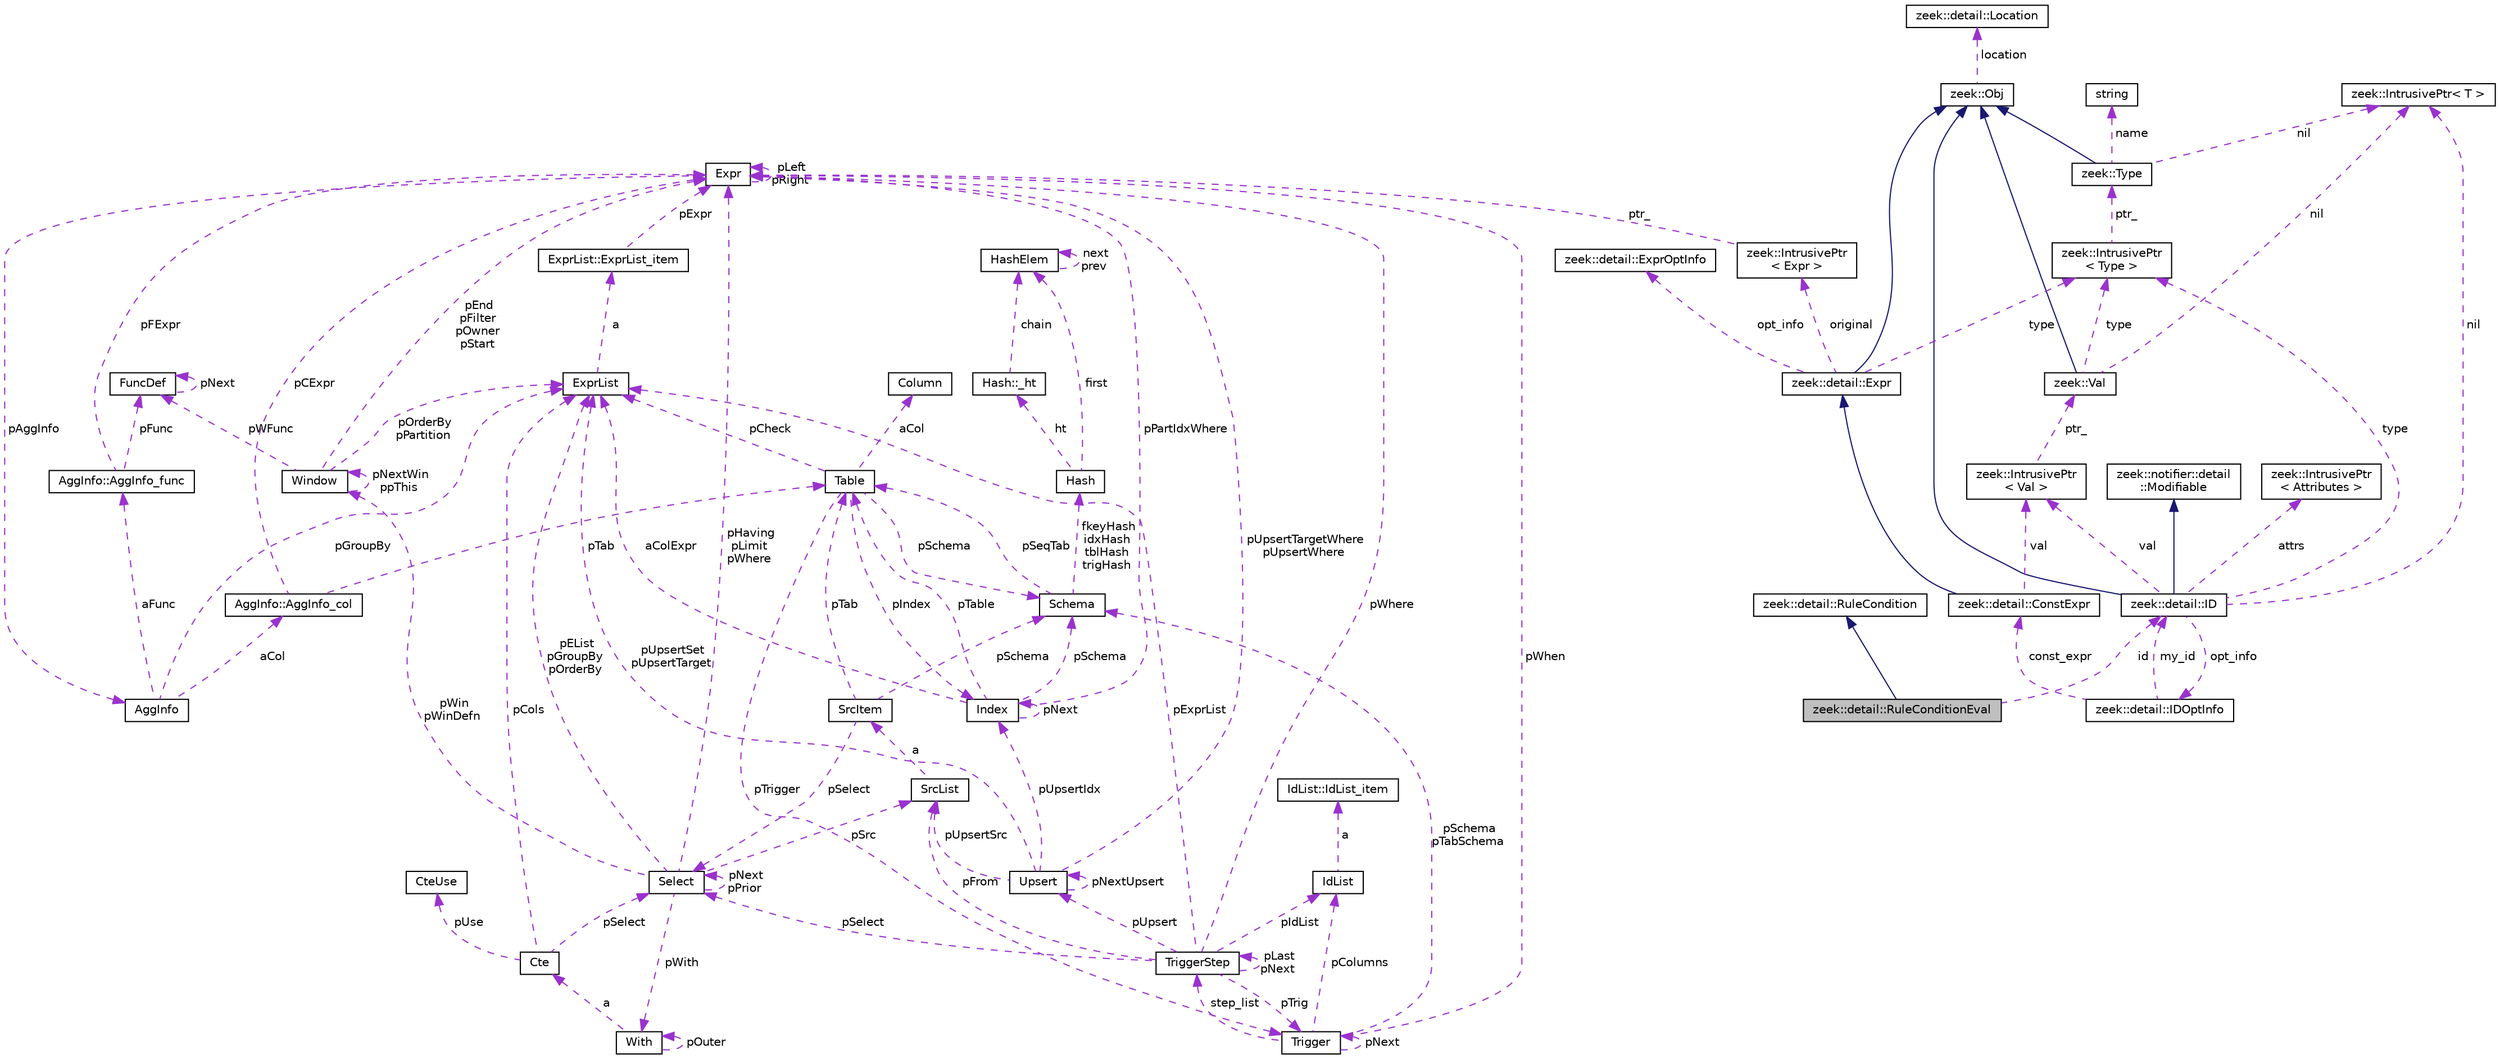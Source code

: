 digraph "zeek::detail::RuleConditionEval"
{
 // LATEX_PDF_SIZE
  edge [fontname="Helvetica",fontsize="10",labelfontname="Helvetica",labelfontsize="10"];
  node [fontname="Helvetica",fontsize="10",shape=record];
  Node1 [label="zeek::detail::RuleConditionEval",height=0.2,width=0.4,color="black", fillcolor="grey75", style="filled", fontcolor="black",tooltip=" "];
  Node2 -> Node1 [dir="back",color="midnightblue",fontsize="10",style="solid",fontname="Helvetica"];
  Node2 [label="zeek::detail::RuleCondition",height=0.2,width=0.4,color="black", fillcolor="white", style="filled",URL="$d1/df4/classzeek_1_1detail_1_1RuleCondition.html",tooltip=" "];
  Node3 -> Node1 [dir="back",color="darkorchid3",fontsize="10",style="dashed",label=" id" ,fontname="Helvetica"];
  Node3 [label="zeek::detail::ID",height=0.2,width=0.4,color="black", fillcolor="white", style="filled",URL="$d1/dcf/classzeek_1_1detail_1_1ID.html",tooltip=" "];
  Node4 -> Node3 [dir="back",color="midnightblue",fontsize="10",style="solid",fontname="Helvetica"];
  Node4 [label="zeek::Obj",height=0.2,width=0.4,color="black", fillcolor="white", style="filled",URL="$dd/df1/classzeek_1_1Obj.html",tooltip=" "];
  Node5 -> Node4 [dir="back",color="darkorchid3",fontsize="10",style="dashed",label=" location" ,fontname="Helvetica"];
  Node5 [label="zeek::detail::Location",height=0.2,width=0.4,color="black", fillcolor="white", style="filled",URL="$d5/d1d/classzeek_1_1detail_1_1Location.html",tooltip=" "];
  Node6 -> Node3 [dir="back",color="midnightblue",fontsize="10",style="solid",fontname="Helvetica"];
  Node6 [label="zeek::notifier::detail\l::Modifiable",height=0.2,width=0.4,color="black", fillcolor="white", style="filled",URL="$d8/d87/classzeek_1_1notifier_1_1detail_1_1Modifiable.html",tooltip=" "];
  Node7 -> Node3 [dir="back",color="darkorchid3",fontsize="10",style="dashed",label=" nil" ,fontname="Helvetica"];
  Node7 [label="zeek::IntrusivePtr\< T \>",height=0.2,width=0.4,color="black", fillcolor="white", style="filled",URL="$d6/dba/classzeek_1_1IntrusivePtr.html",tooltip=" "];
  Node8 -> Node3 [dir="back",color="darkorchid3",fontsize="10",style="dashed",label=" type" ,fontname="Helvetica"];
  Node8 [label="zeek::IntrusivePtr\l\< Type \>",height=0.2,width=0.4,color="black", fillcolor="white", style="filled",URL="$d6/dba/classzeek_1_1IntrusivePtr.html",tooltip=" "];
  Node9 -> Node8 [dir="back",color="darkorchid3",fontsize="10",style="dashed",label=" ptr_" ,fontname="Helvetica"];
  Node9 [label="zeek::Type",height=0.2,width=0.4,color="black", fillcolor="white", style="filled",URL="$d0/d4f/classzeek_1_1Type.html",tooltip=" "];
  Node4 -> Node9 [dir="back",color="midnightblue",fontsize="10",style="solid",fontname="Helvetica"];
  Node7 -> Node9 [dir="back",color="darkorchid3",fontsize="10",style="dashed",label=" nil" ,fontname="Helvetica"];
  Node10 -> Node9 [dir="back",color="darkorchid3",fontsize="10",style="dashed",label=" name" ,fontname="Helvetica"];
  Node10 [label="string",height=0.2,width=0.4,color="black", fillcolor="white", style="filled",tooltip=" "];
  Node11 -> Node3 [dir="back",color="darkorchid3",fontsize="10",style="dashed",label=" val" ,fontname="Helvetica"];
  Node11 [label="zeek::IntrusivePtr\l\< Val \>",height=0.2,width=0.4,color="black", fillcolor="white", style="filled",URL="$d6/dba/classzeek_1_1IntrusivePtr.html",tooltip=" "];
  Node12 -> Node11 [dir="back",color="darkorchid3",fontsize="10",style="dashed",label=" ptr_" ,fontname="Helvetica"];
  Node12 [label="zeek::Val",height=0.2,width=0.4,color="black", fillcolor="white", style="filled",URL="$de/d49/classzeek_1_1Val.html",tooltip=" "];
  Node4 -> Node12 [dir="back",color="midnightblue",fontsize="10",style="solid",fontname="Helvetica"];
  Node7 -> Node12 [dir="back",color="darkorchid3",fontsize="10",style="dashed",label=" nil" ,fontname="Helvetica"];
  Node8 -> Node12 [dir="back",color="darkorchid3",fontsize="10",style="dashed",label=" type" ,fontname="Helvetica"];
  Node13 -> Node3 [dir="back",color="darkorchid3",fontsize="10",style="dashed",label=" attrs" ,fontname="Helvetica"];
  Node13 [label="zeek::IntrusivePtr\l\< Attributes \>",height=0.2,width=0.4,color="black", fillcolor="white", style="filled",URL="$d6/dba/classzeek_1_1IntrusivePtr.html",tooltip=" "];
  Node14 -> Node3 [dir="back",color="darkorchid3",fontsize="10",style="dashed",label=" opt_info" ,fontname="Helvetica"];
  Node14 [label="zeek::detail::IDOptInfo",height=0.2,width=0.4,color="black", fillcolor="white", style="filled",URL="$dd/dcb/classzeek_1_1detail_1_1IDOptInfo.html",tooltip=" "];
  Node15 -> Node14 [dir="back",color="darkorchid3",fontsize="10",style="dashed",label=" const_expr" ,fontname="Helvetica"];
  Node15 [label="zeek::detail::ConstExpr",height=0.2,width=0.4,color="black", fillcolor="white", style="filled",URL="$db/db7/classzeek_1_1detail_1_1ConstExpr.html",tooltip=" "];
  Node16 -> Node15 [dir="back",color="midnightblue",fontsize="10",style="solid",fontname="Helvetica"];
  Node16 [label="zeek::detail::Expr",height=0.2,width=0.4,color="black", fillcolor="white", style="filled",URL="$dc/d54/classzeek_1_1detail_1_1Expr.html",tooltip=" "];
  Node4 -> Node16 [dir="back",color="midnightblue",fontsize="10",style="solid",fontname="Helvetica"];
  Node8 -> Node16 [dir="back",color="darkorchid3",fontsize="10",style="dashed",label=" type" ,fontname="Helvetica"];
  Node17 -> Node16 [dir="back",color="darkorchid3",fontsize="10",style="dashed",label=" original" ,fontname="Helvetica"];
  Node17 [label="zeek::IntrusivePtr\l\< Expr \>",height=0.2,width=0.4,color="black", fillcolor="white", style="filled",URL="$d6/dba/classzeek_1_1IntrusivePtr.html",tooltip=" "];
  Node18 -> Node17 [dir="back",color="darkorchid3",fontsize="10",style="dashed",label=" ptr_" ,fontname="Helvetica"];
  Node18 [label="Expr",height=0.2,width=0.4,color="black", fillcolor="white", style="filled",URL="$db/d1b/sqlite3_8c.html#d4/dfb/structExpr",tooltip=" "];
  Node18 -> Node18 [dir="back",color="darkorchid3",fontsize="10",style="dashed",label=" pLeft\npRight" ,fontname="Helvetica"];
  Node19 -> Node18 [dir="back",color="darkorchid3",fontsize="10",style="dashed",label=" pAggInfo" ,fontname="Helvetica"];
  Node19 [label="AggInfo",height=0.2,width=0.4,color="black", fillcolor="white", style="filled",URL="$db/d1b/sqlite3_8c.html#d2/dc8/structAggInfo",tooltip=" "];
  Node20 -> Node19 [dir="back",color="darkorchid3",fontsize="10",style="dashed",label=" pGroupBy" ,fontname="Helvetica"];
  Node20 [label="ExprList",height=0.2,width=0.4,color="black", fillcolor="white", style="filled",URL="$db/d1b/sqlite3_8c.html#d5/d5c/structExprList",tooltip=" "];
  Node21 -> Node20 [dir="back",color="darkorchid3",fontsize="10",style="dashed",label=" a" ,fontname="Helvetica"];
  Node21 [label="ExprList::ExprList_item",height=0.2,width=0.4,color="black", fillcolor="white", style="filled",URL="$db/d1b/sqlite3_8c.html#d8/dae/structExprList_1_1ExprList__item",tooltip=" "];
  Node18 -> Node21 [dir="back",color="darkorchid3",fontsize="10",style="dashed",label=" pExpr" ,fontname="Helvetica"];
  Node22 -> Node19 [dir="back",color="darkorchid3",fontsize="10",style="dashed",label=" aCol" ,fontname="Helvetica"];
  Node22 [label="AggInfo::AggInfo_col",height=0.2,width=0.4,color="black", fillcolor="white", style="filled",URL="$db/d1b/sqlite3_8c.html#d6/d3a/structAggInfo_1_1AggInfo__col",tooltip=" "];
  Node23 -> Node22 [dir="back",color="darkorchid3",fontsize="10",style="dashed",label=" pTab" ,fontname="Helvetica"];
  Node23 [label="Table",height=0.2,width=0.4,color="black", fillcolor="white", style="filled",URL="$db/d1b/sqlite3_8c.html#dc/dcb/structTable",tooltip=" "];
  Node24 -> Node23 [dir="back",color="darkorchid3",fontsize="10",style="dashed",label=" aCol" ,fontname="Helvetica"];
  Node24 [label="Column",height=0.2,width=0.4,color="black", fillcolor="white", style="filled",URL="$db/d1b/sqlite3_8c.html#dc/dc1/structColumn",tooltip=" "];
  Node25 -> Node23 [dir="back",color="darkorchid3",fontsize="10",style="dashed",label=" pIndex" ,fontname="Helvetica"];
  Node25 [label="Index",height=0.2,width=0.4,color="black", fillcolor="white", style="filled",URL="$db/d1b/sqlite3_8c.html#df/d86/structIndex",tooltip=" "];
  Node23 -> Node25 [dir="back",color="darkorchid3",fontsize="10",style="dashed",label=" pTable" ,fontname="Helvetica"];
  Node25 -> Node25 [dir="back",color="darkorchid3",fontsize="10",style="dashed",label=" pNext" ,fontname="Helvetica"];
  Node26 -> Node25 [dir="back",color="darkorchid3",fontsize="10",style="dashed",label=" pSchema" ,fontname="Helvetica"];
  Node26 [label="Schema",height=0.2,width=0.4,color="black", fillcolor="white", style="filled",URL="$db/d1b/sqlite3_8c.html#d8/db0/structSchema",tooltip=" "];
  Node27 -> Node26 [dir="back",color="darkorchid3",fontsize="10",style="dashed",label=" fkeyHash\nidxHash\ntblHash\ntrigHash" ,fontname="Helvetica"];
  Node27 [label="Hash",height=0.2,width=0.4,color="black", fillcolor="white", style="filled",URL="$db/d1b/sqlite3_8c.html#d1/dbe/structHash",tooltip=" "];
  Node28 -> Node27 [dir="back",color="darkorchid3",fontsize="10",style="dashed",label=" first" ,fontname="Helvetica"];
  Node28 [label="HashElem",height=0.2,width=0.4,color="black", fillcolor="white", style="filled",URL="$db/d1b/sqlite3_8c.html#da/d21/structHashElem",tooltip=" "];
  Node28 -> Node28 [dir="back",color="darkorchid3",fontsize="10",style="dashed",label=" next\nprev" ,fontname="Helvetica"];
  Node29 -> Node27 [dir="back",color="darkorchid3",fontsize="10",style="dashed",label=" ht" ,fontname="Helvetica"];
  Node29 [label="Hash::_ht",height=0.2,width=0.4,color="black", fillcolor="white", style="filled",URL="$db/d1b/sqlite3_8c.html#d7/d1f/structHash_1_1__ht",tooltip=" "];
  Node28 -> Node29 [dir="back",color="darkorchid3",fontsize="10",style="dashed",label=" chain" ,fontname="Helvetica"];
  Node23 -> Node26 [dir="back",color="darkorchid3",fontsize="10",style="dashed",label=" pSeqTab" ,fontname="Helvetica"];
  Node18 -> Node25 [dir="back",color="darkorchid3",fontsize="10",style="dashed",label=" pPartIdxWhere" ,fontname="Helvetica"];
  Node20 -> Node25 [dir="back",color="darkorchid3",fontsize="10",style="dashed",label=" aColExpr" ,fontname="Helvetica"];
  Node20 -> Node23 [dir="back",color="darkorchid3",fontsize="10",style="dashed",label=" pCheck" ,fontname="Helvetica"];
  Node30 -> Node23 [dir="back",color="darkorchid3",fontsize="10",style="dashed",label=" pTrigger" ,fontname="Helvetica"];
  Node30 [label="Trigger",height=0.2,width=0.4,color="black", fillcolor="white", style="filled",URL="$db/d1b/sqlite3_8c.html#dc/d15/structTrigger",tooltip=" "];
  Node18 -> Node30 [dir="back",color="darkorchid3",fontsize="10",style="dashed",label=" pWhen" ,fontname="Helvetica"];
  Node31 -> Node30 [dir="back",color="darkorchid3",fontsize="10",style="dashed",label=" pColumns" ,fontname="Helvetica"];
  Node31 [label="IdList",height=0.2,width=0.4,color="black", fillcolor="white", style="filled",URL="$db/d1b/sqlite3_8c.html#da/d69/structIdList",tooltip=" "];
  Node32 -> Node31 [dir="back",color="darkorchid3",fontsize="10",style="dashed",label=" a" ,fontname="Helvetica"];
  Node32 [label="IdList::IdList_item",height=0.2,width=0.4,color="black", fillcolor="white", style="filled",URL="$db/d1b/sqlite3_8c.html#d4/dc3/structIdList_1_1IdList__item",tooltip=" "];
  Node26 -> Node30 [dir="back",color="darkorchid3",fontsize="10",style="dashed",label=" pSchema\npTabSchema" ,fontname="Helvetica"];
  Node33 -> Node30 [dir="back",color="darkorchid3",fontsize="10",style="dashed",label=" step_list" ,fontname="Helvetica"];
  Node33 [label="TriggerStep",height=0.2,width=0.4,color="black", fillcolor="white", style="filled",URL="$db/d1b/sqlite3_8c.html#d5/da5/structTriggerStep",tooltip=" "];
  Node30 -> Node33 [dir="back",color="darkorchid3",fontsize="10",style="dashed",label=" pTrig" ,fontname="Helvetica"];
  Node34 -> Node33 [dir="back",color="darkorchid3",fontsize="10",style="dashed",label=" pSelect" ,fontname="Helvetica"];
  Node34 [label="Select",height=0.2,width=0.4,color="black", fillcolor="white", style="filled",URL="$db/d1b/sqlite3_8c.html#dd/d39/structSelect",tooltip=" "];
  Node20 -> Node34 [dir="back",color="darkorchid3",fontsize="10",style="dashed",label=" pEList\npGroupBy\npOrderBy" ,fontname="Helvetica"];
  Node35 -> Node34 [dir="back",color="darkorchid3",fontsize="10",style="dashed",label=" pSrc" ,fontname="Helvetica"];
  Node35 [label="SrcList",height=0.2,width=0.4,color="black", fillcolor="white", style="filled",URL="$db/d1b/sqlite3_8c.html#de/deb/structSrcList",tooltip=" "];
  Node36 -> Node35 [dir="back",color="darkorchid3",fontsize="10",style="dashed",label=" a" ,fontname="Helvetica"];
  Node36 [label="SrcItem",height=0.2,width=0.4,color="black", fillcolor="white", style="filled",URL="$db/d1b/sqlite3_8c.html#d0/d26/structSrcItem",tooltip=" "];
  Node26 -> Node36 [dir="back",color="darkorchid3",fontsize="10",style="dashed",label=" pSchema" ,fontname="Helvetica"];
  Node23 -> Node36 [dir="back",color="darkorchid3",fontsize="10",style="dashed",label=" pTab" ,fontname="Helvetica"];
  Node34 -> Node36 [dir="back",color="darkorchid3",fontsize="10",style="dashed",label=" pSelect" ,fontname="Helvetica"];
  Node18 -> Node34 [dir="back",color="darkorchid3",fontsize="10",style="dashed",label=" pHaving\npLimit\npWhere" ,fontname="Helvetica"];
  Node34 -> Node34 [dir="back",color="darkorchid3",fontsize="10",style="dashed",label=" pNext\npPrior" ,fontname="Helvetica"];
  Node37 -> Node34 [dir="back",color="darkorchid3",fontsize="10",style="dashed",label=" pWith" ,fontname="Helvetica"];
  Node37 [label="With",height=0.2,width=0.4,color="black", fillcolor="white", style="filled",URL="$db/d1b/sqlite3_8c.html#df/d70/structWith",tooltip=" "];
  Node37 -> Node37 [dir="back",color="darkorchid3",fontsize="10",style="dashed",label=" pOuter" ,fontname="Helvetica"];
  Node38 -> Node37 [dir="back",color="darkorchid3",fontsize="10",style="dashed",label=" a" ,fontname="Helvetica"];
  Node38 [label="Cte",height=0.2,width=0.4,color="black", fillcolor="white", style="filled",URL="$db/d1b/sqlite3_8c.html#da/dbd/structCte",tooltip=" "];
  Node20 -> Node38 [dir="back",color="darkorchid3",fontsize="10",style="dashed",label=" pCols" ,fontname="Helvetica"];
  Node34 -> Node38 [dir="back",color="darkorchid3",fontsize="10",style="dashed",label=" pSelect" ,fontname="Helvetica"];
  Node39 -> Node38 [dir="back",color="darkorchid3",fontsize="10",style="dashed",label=" pUse" ,fontname="Helvetica"];
  Node39 [label="CteUse",height=0.2,width=0.4,color="black", fillcolor="white", style="filled",URL="$db/d1b/sqlite3_8c.html#d1/d27/structCteUse",tooltip=" "];
  Node40 -> Node34 [dir="back",color="darkorchid3",fontsize="10",style="dashed",label=" pWin\npWinDefn" ,fontname="Helvetica"];
  Node40 [label="Window",height=0.2,width=0.4,color="black", fillcolor="white", style="filled",URL="$db/d1b/sqlite3_8c.html#d6/d08/structWindow",tooltip=" "];
  Node20 -> Node40 [dir="back",color="darkorchid3",fontsize="10",style="dashed",label=" pOrderBy\npPartition" ,fontname="Helvetica"];
  Node18 -> Node40 [dir="back",color="darkorchid3",fontsize="10",style="dashed",label=" pEnd\npFilter\npOwner\npStart" ,fontname="Helvetica"];
  Node40 -> Node40 [dir="back",color="darkorchid3",fontsize="10",style="dashed",label=" pNextWin\nppThis" ,fontname="Helvetica"];
  Node41 -> Node40 [dir="back",color="darkorchid3",fontsize="10",style="dashed",label=" pWFunc" ,fontname="Helvetica"];
  Node41 [label="FuncDef",height=0.2,width=0.4,color="black", fillcolor="white", style="filled",URL="$d1/d3a/structFuncDef.html",tooltip=" "];
  Node41 -> Node41 [dir="back",color="darkorchid3",fontsize="10",style="dashed",label=" pNext" ,fontname="Helvetica"];
  Node35 -> Node33 [dir="back",color="darkorchid3",fontsize="10",style="dashed",label=" pFrom" ,fontname="Helvetica"];
  Node18 -> Node33 [dir="back",color="darkorchid3",fontsize="10",style="dashed",label=" pWhere" ,fontname="Helvetica"];
  Node20 -> Node33 [dir="back",color="darkorchid3",fontsize="10",style="dashed",label=" pExprList" ,fontname="Helvetica"];
  Node31 -> Node33 [dir="back",color="darkorchid3",fontsize="10",style="dashed",label=" pIdList" ,fontname="Helvetica"];
  Node42 -> Node33 [dir="back",color="darkorchid3",fontsize="10",style="dashed",label=" pUpsert" ,fontname="Helvetica"];
  Node42 [label="Upsert",height=0.2,width=0.4,color="black", fillcolor="white", style="filled",URL="$db/d1b/sqlite3_8c.html#da/d8e/structUpsert",tooltip=" "];
  Node20 -> Node42 [dir="back",color="darkorchid3",fontsize="10",style="dashed",label=" pUpsertSet\npUpsertTarget" ,fontname="Helvetica"];
  Node18 -> Node42 [dir="back",color="darkorchid3",fontsize="10",style="dashed",label=" pUpsertTargetWhere\npUpsertWhere" ,fontname="Helvetica"];
  Node42 -> Node42 [dir="back",color="darkorchid3",fontsize="10",style="dashed",label=" pNextUpsert" ,fontname="Helvetica"];
  Node25 -> Node42 [dir="back",color="darkorchid3",fontsize="10",style="dashed",label=" pUpsertIdx" ,fontname="Helvetica"];
  Node35 -> Node42 [dir="back",color="darkorchid3",fontsize="10",style="dashed",label=" pUpsertSrc" ,fontname="Helvetica"];
  Node33 -> Node33 [dir="back",color="darkorchid3",fontsize="10",style="dashed",label=" pLast\npNext" ,fontname="Helvetica"];
  Node30 -> Node30 [dir="back",color="darkorchid3",fontsize="10",style="dashed",label=" pNext" ,fontname="Helvetica"];
  Node26 -> Node23 [dir="back",color="darkorchid3",fontsize="10",style="dashed",label=" pSchema" ,fontname="Helvetica"];
  Node18 -> Node22 [dir="back",color="darkorchid3",fontsize="10",style="dashed",label=" pCExpr" ,fontname="Helvetica"];
  Node43 -> Node19 [dir="back",color="darkorchid3",fontsize="10",style="dashed",label=" aFunc" ,fontname="Helvetica"];
  Node43 [label="AggInfo::AggInfo_func",height=0.2,width=0.4,color="black", fillcolor="white", style="filled",URL="$db/d1b/sqlite3_8c.html#d3/d2e/structAggInfo_1_1AggInfo__func",tooltip=" "];
  Node18 -> Node43 [dir="back",color="darkorchid3",fontsize="10",style="dashed",label=" pFExpr" ,fontname="Helvetica"];
  Node41 -> Node43 [dir="back",color="darkorchid3",fontsize="10",style="dashed",label=" pFunc" ,fontname="Helvetica"];
  Node44 -> Node16 [dir="back",color="darkorchid3",fontsize="10",style="dashed",label=" opt_info" ,fontname="Helvetica"];
  Node44 [label="zeek::detail::ExprOptInfo",height=0.2,width=0.4,color="black", fillcolor="white", style="filled",URL="$d2/d12/namespacezeek_1_1detail.html#de/d9f/classzeek_1_1detail_1_1ExprOptInfo",tooltip=" "];
  Node11 -> Node15 [dir="back",color="darkorchid3",fontsize="10",style="dashed",label=" val" ,fontname="Helvetica"];
  Node3 -> Node14 [dir="back",color="darkorchid3",fontsize="10",style="dashed",label=" my_id" ,fontname="Helvetica"];
}
